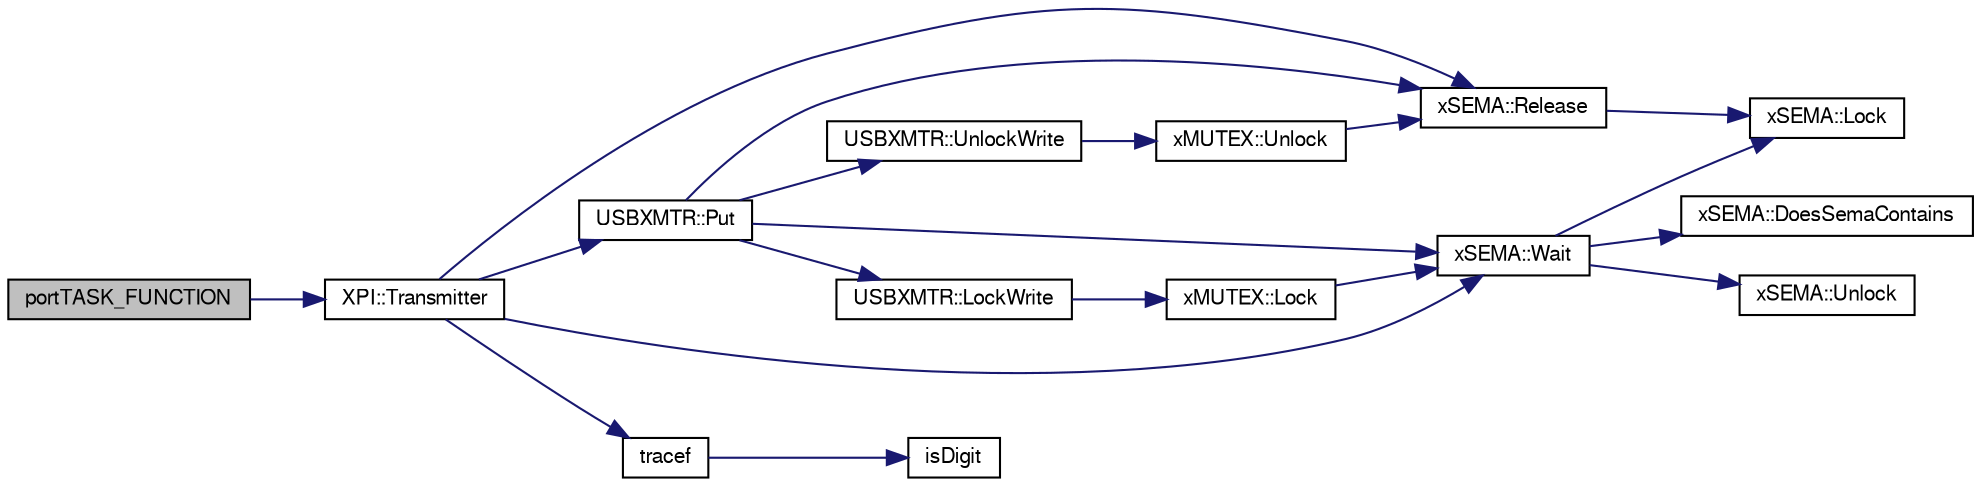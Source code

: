 digraph G
{
  bgcolor="transparent";
  edge [fontname="FreeSans",fontsize=10,labelfontname="FreeSans",labelfontsize=10];
  node [fontname="FreeSans",fontsize=10,shape=record];
  rankdir=LR;
  Node1 [label="portTASK_FUNCTION",height=0.2,width=0.4,color="black", fillcolor="grey75", style="filled" fontcolor="black"];
  Node1 -> Node2 [color="midnightblue",fontsize=10,style="solid",fontname="FreeSans"];
  Node2 [label="XPI::Transmitter",height=0.2,width=0.4,color="black",URL="$class_x_p_i.html#2ad25e9e345f55ccaba7f7f7ad15a9a1"];
  Node2 -> Node3 [color="midnightblue",fontsize=10,style="solid",fontname="FreeSans"];
  Node3 [label="USBXMTR::Put",height=0.2,width=0.4,color="black",URL="$class_u_s_b_x_m_t_r.html#149d280fef7548a52d67fcb5c5ac3ea6"];
  Node3 -> Node4 [color="midnightblue",fontsize=10,style="solid",fontname="FreeSans"];
  Node4 [label="USBXMTR::LockWrite",height=0.2,width=0.4,color="black",URL="$class_u_s_b_x_m_t_r.html#70384f142454df09c3600680cff40274"];
  Node4 -> Node5 [color="midnightblue",fontsize=10,style="solid",fontname="FreeSans"];
  Node5 [label="xMUTEX::Lock",height=0.2,width=0.4,color="black",URL="$classx_m_u_t_e_x.html#529d57424fe4f58d9a13dea66e40ecfa"];
  Node5 -> Node6 [color="midnightblue",fontsize=10,style="solid",fontname="FreeSans"];
  Node6 [label="xSEMA::Wait",height=0.2,width=0.4,color="black",URL="$classx_s_e_m_a.html#d398bc33f1c28f28c33ce1796b0e4ca7"];
  Node6 -> Node7 [color="midnightblue",fontsize=10,style="solid",fontname="FreeSans"];
  Node7 [label="xSEMA::DoesSemaContains",height=0.2,width=0.4,color="black",URL="$classx_s_e_m_a.html#b04acaa143ecfad200784197b075a8a8"];
  Node6 -> Node8 [color="midnightblue",fontsize=10,style="solid",fontname="FreeSans"];
  Node8 [label="xSEMA::Lock",height=0.2,width=0.4,color="black",URL="$classx_s_e_m_a.html#f672373f4e74bc17689036721587a6f1"];
  Node6 -> Node9 [color="midnightblue",fontsize=10,style="solid",fontname="FreeSans"];
  Node9 [label="xSEMA::Unlock",height=0.2,width=0.4,color="black",URL="$classx_s_e_m_a.html#b2457b1a08f5ef2bc40524d0e2c306bc"];
  Node3 -> Node10 [color="midnightblue",fontsize=10,style="solid",fontname="FreeSans"];
  Node10 [label="xSEMA::Release",height=0.2,width=0.4,color="black",URL="$classx_s_e_m_a.html#21e114e5918da00fc1d5ce9b285f5e2b"];
  Node10 -> Node8 [color="midnightblue",fontsize=10,style="solid",fontname="FreeSans"];
  Node3 -> Node11 [color="midnightblue",fontsize=10,style="solid",fontname="FreeSans"];
  Node11 [label="USBXMTR::UnlockWrite",height=0.2,width=0.4,color="black",URL="$class_u_s_b_x_m_t_r.html#421fa0d0a2a7d807d6d9c84b6e0304f8"];
  Node11 -> Node12 [color="midnightblue",fontsize=10,style="solid",fontname="FreeSans"];
  Node12 [label="xMUTEX::Unlock",height=0.2,width=0.4,color="black",URL="$classx_m_u_t_e_x.html#5f693de60fd054e78ef201118bc54a5f"];
  Node12 -> Node10 [color="midnightblue",fontsize=10,style="solid",fontname="FreeSans"];
  Node3 -> Node6 [color="midnightblue",fontsize=10,style="solid",fontname="FreeSans"];
  Node2 -> Node10 [color="midnightblue",fontsize=10,style="solid",fontname="FreeSans"];
  Node2 -> Node13 [color="midnightblue",fontsize=10,style="solid",fontname="FreeSans"];
  Node13 [label="tracef",height=0.2,width=0.4,color="black",URL="$trace_8h.html#a992713b67dd2ec12eddb0ca609e13ab"];
  Node13 -> Node14 [color="midnightblue",fontsize=10,style="solid",fontname="FreeSans"];
  Node14 [label="isDigit",height=0.2,width=0.4,color="black",URL="$stdio_8cpp.html#6dc444c99c5adf684e2e9ac2a85d71d0"];
  Node2 -> Node6 [color="midnightblue",fontsize=10,style="solid",fontname="FreeSans"];
}

